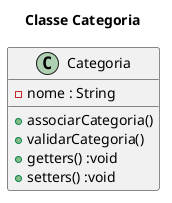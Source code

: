 @startuml
title Classe Categoria

class Categoria {
  - nome : String
  + associarCategoria()
  + validarCategoria()
  +getters() :void
  +setters() :void 
}
@enduml


